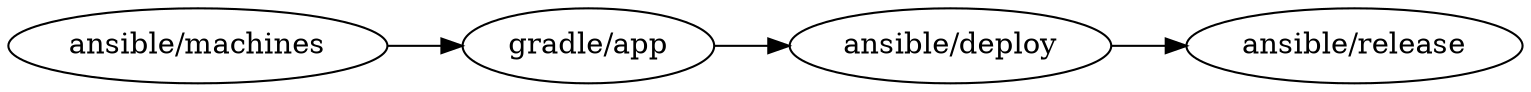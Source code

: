 digraph G {
  rankdir="LR";
  "ansible/machines" -> "gradle/app" -> "ansible/deploy" -> "ansible/release";
}
